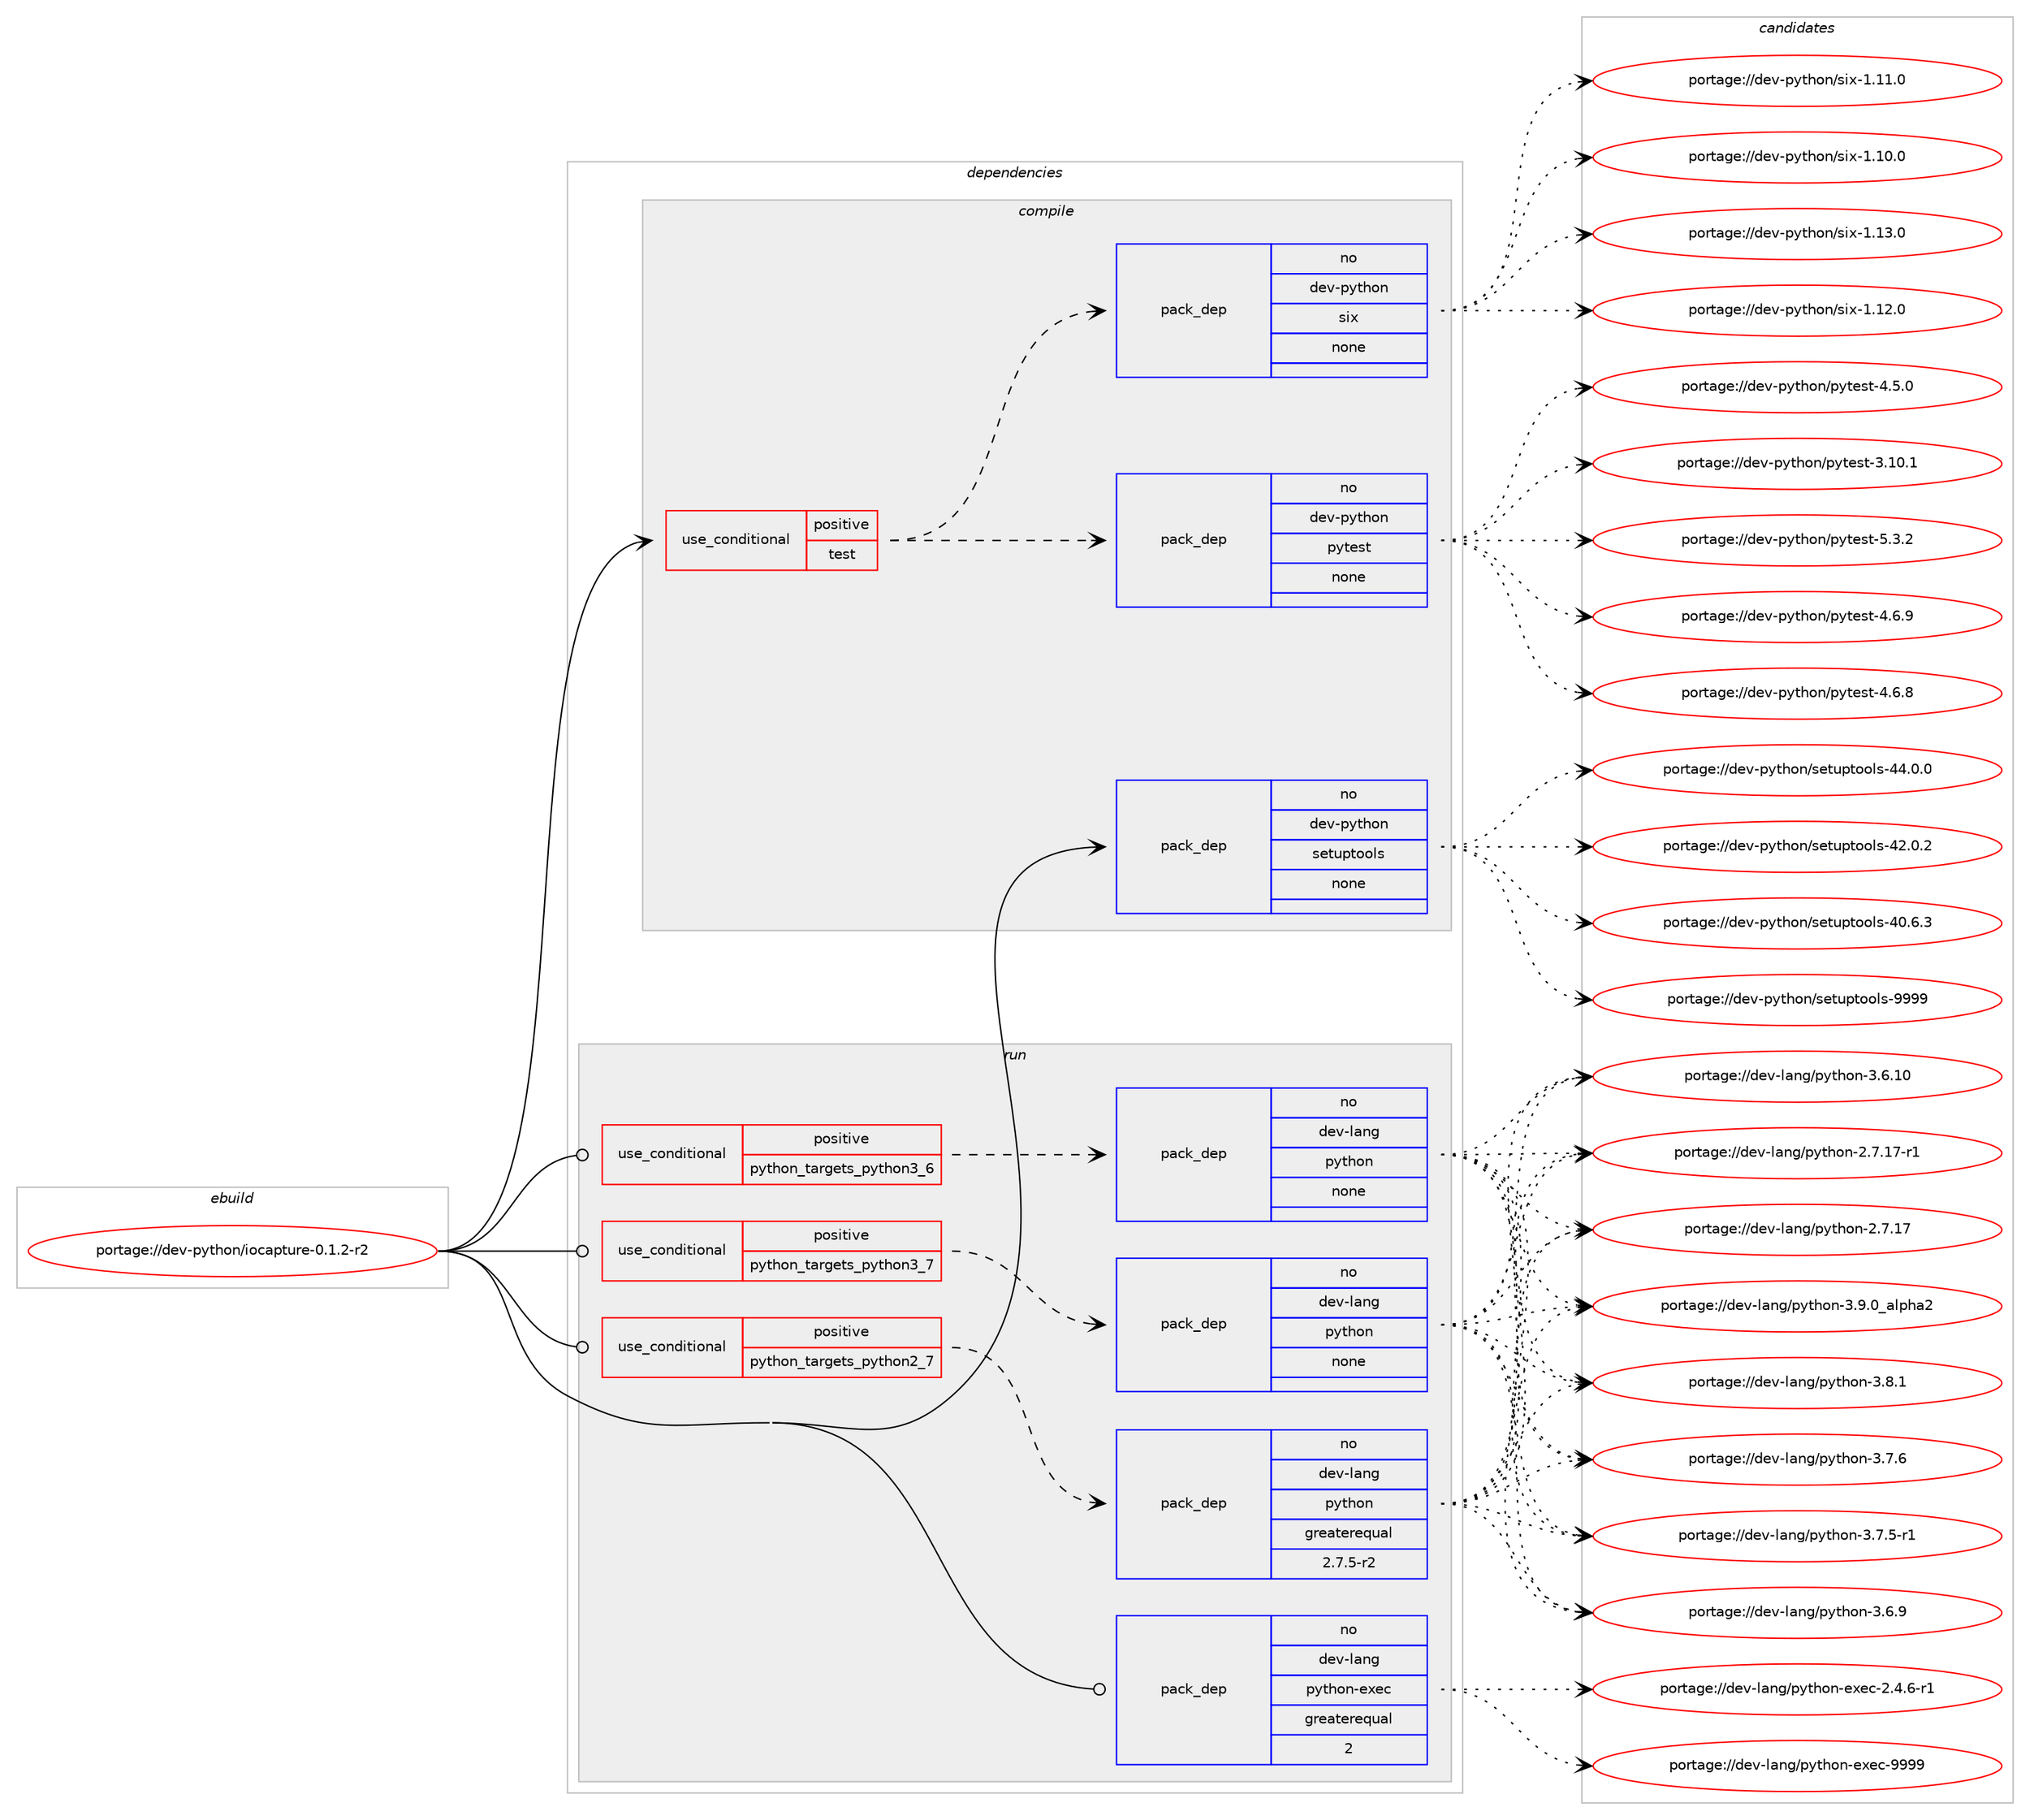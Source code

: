 digraph prolog {

# *************
# Graph options
# *************

newrank=true;
concentrate=true;
compound=true;
graph [rankdir=LR,fontname=Helvetica,fontsize=10,ranksep=1.5];#, ranksep=2.5, nodesep=0.2];
edge  [arrowhead=vee];
node  [fontname=Helvetica,fontsize=10];

# **********
# The ebuild
# **********

subgraph cluster_leftcol {
color=gray;
label=<<i>ebuild</i>>;
id [label="portage://dev-python/iocapture-0.1.2-r2", color=red, width=4, href="../dev-python/iocapture-0.1.2-r2.svg"];
}

# ****************
# The dependencies
# ****************

subgraph cluster_midcol {
color=gray;
label=<<i>dependencies</i>>;
subgraph cluster_compile {
fillcolor="#eeeeee";
style=filled;
label=<<i>compile</i>>;
subgraph cond114463 {
dependency455639 [label=<<TABLE BORDER="0" CELLBORDER="1" CELLSPACING="0" CELLPADDING="4"><TR><TD ROWSPAN="3" CELLPADDING="10">use_conditional</TD></TR><TR><TD>positive</TD></TR><TR><TD>test</TD></TR></TABLE>>, shape=none, color=red];
subgraph pack336193 {
dependency455640 [label=<<TABLE BORDER="0" CELLBORDER="1" CELLSPACING="0" CELLPADDING="4" WIDTH="220"><TR><TD ROWSPAN="6" CELLPADDING="30">pack_dep</TD></TR><TR><TD WIDTH="110">no</TD></TR><TR><TD>dev-python</TD></TR><TR><TD>pytest</TD></TR><TR><TD>none</TD></TR><TR><TD></TD></TR></TABLE>>, shape=none, color=blue];
}
dependency455639:e -> dependency455640:w [weight=20,style="dashed",arrowhead="vee"];
subgraph pack336194 {
dependency455641 [label=<<TABLE BORDER="0" CELLBORDER="1" CELLSPACING="0" CELLPADDING="4" WIDTH="220"><TR><TD ROWSPAN="6" CELLPADDING="30">pack_dep</TD></TR><TR><TD WIDTH="110">no</TD></TR><TR><TD>dev-python</TD></TR><TR><TD>six</TD></TR><TR><TD>none</TD></TR><TR><TD></TD></TR></TABLE>>, shape=none, color=blue];
}
dependency455639:e -> dependency455641:w [weight=20,style="dashed",arrowhead="vee"];
}
id:e -> dependency455639:w [weight=20,style="solid",arrowhead="vee"];
subgraph pack336195 {
dependency455642 [label=<<TABLE BORDER="0" CELLBORDER="1" CELLSPACING="0" CELLPADDING="4" WIDTH="220"><TR><TD ROWSPAN="6" CELLPADDING="30">pack_dep</TD></TR><TR><TD WIDTH="110">no</TD></TR><TR><TD>dev-python</TD></TR><TR><TD>setuptools</TD></TR><TR><TD>none</TD></TR><TR><TD></TD></TR></TABLE>>, shape=none, color=blue];
}
id:e -> dependency455642:w [weight=20,style="solid",arrowhead="vee"];
}
subgraph cluster_compileandrun {
fillcolor="#eeeeee";
style=filled;
label=<<i>compile and run</i>>;
}
subgraph cluster_run {
fillcolor="#eeeeee";
style=filled;
label=<<i>run</i>>;
subgraph cond114464 {
dependency455643 [label=<<TABLE BORDER="0" CELLBORDER="1" CELLSPACING="0" CELLPADDING="4"><TR><TD ROWSPAN="3" CELLPADDING="10">use_conditional</TD></TR><TR><TD>positive</TD></TR><TR><TD>python_targets_python2_7</TD></TR></TABLE>>, shape=none, color=red];
subgraph pack336196 {
dependency455644 [label=<<TABLE BORDER="0" CELLBORDER="1" CELLSPACING="0" CELLPADDING="4" WIDTH="220"><TR><TD ROWSPAN="6" CELLPADDING="30">pack_dep</TD></TR><TR><TD WIDTH="110">no</TD></TR><TR><TD>dev-lang</TD></TR><TR><TD>python</TD></TR><TR><TD>greaterequal</TD></TR><TR><TD>2.7.5-r2</TD></TR></TABLE>>, shape=none, color=blue];
}
dependency455643:e -> dependency455644:w [weight=20,style="dashed",arrowhead="vee"];
}
id:e -> dependency455643:w [weight=20,style="solid",arrowhead="odot"];
subgraph cond114465 {
dependency455645 [label=<<TABLE BORDER="0" CELLBORDER="1" CELLSPACING="0" CELLPADDING="4"><TR><TD ROWSPAN="3" CELLPADDING="10">use_conditional</TD></TR><TR><TD>positive</TD></TR><TR><TD>python_targets_python3_6</TD></TR></TABLE>>, shape=none, color=red];
subgraph pack336197 {
dependency455646 [label=<<TABLE BORDER="0" CELLBORDER="1" CELLSPACING="0" CELLPADDING="4" WIDTH="220"><TR><TD ROWSPAN="6" CELLPADDING="30">pack_dep</TD></TR><TR><TD WIDTH="110">no</TD></TR><TR><TD>dev-lang</TD></TR><TR><TD>python</TD></TR><TR><TD>none</TD></TR><TR><TD></TD></TR></TABLE>>, shape=none, color=blue];
}
dependency455645:e -> dependency455646:w [weight=20,style="dashed",arrowhead="vee"];
}
id:e -> dependency455645:w [weight=20,style="solid",arrowhead="odot"];
subgraph cond114466 {
dependency455647 [label=<<TABLE BORDER="0" CELLBORDER="1" CELLSPACING="0" CELLPADDING="4"><TR><TD ROWSPAN="3" CELLPADDING="10">use_conditional</TD></TR><TR><TD>positive</TD></TR><TR><TD>python_targets_python3_7</TD></TR></TABLE>>, shape=none, color=red];
subgraph pack336198 {
dependency455648 [label=<<TABLE BORDER="0" CELLBORDER="1" CELLSPACING="0" CELLPADDING="4" WIDTH="220"><TR><TD ROWSPAN="6" CELLPADDING="30">pack_dep</TD></TR><TR><TD WIDTH="110">no</TD></TR><TR><TD>dev-lang</TD></TR><TR><TD>python</TD></TR><TR><TD>none</TD></TR><TR><TD></TD></TR></TABLE>>, shape=none, color=blue];
}
dependency455647:e -> dependency455648:w [weight=20,style="dashed",arrowhead="vee"];
}
id:e -> dependency455647:w [weight=20,style="solid",arrowhead="odot"];
subgraph pack336199 {
dependency455649 [label=<<TABLE BORDER="0" CELLBORDER="1" CELLSPACING="0" CELLPADDING="4" WIDTH="220"><TR><TD ROWSPAN="6" CELLPADDING="30">pack_dep</TD></TR><TR><TD WIDTH="110">no</TD></TR><TR><TD>dev-lang</TD></TR><TR><TD>python-exec</TD></TR><TR><TD>greaterequal</TD></TR><TR><TD>2</TD></TR></TABLE>>, shape=none, color=blue];
}
id:e -> dependency455649:w [weight=20,style="solid",arrowhead="odot"];
}
}

# **************
# The candidates
# **************

subgraph cluster_choices {
rank=same;
color=gray;
label=<<i>candidates</i>>;

subgraph choice336193 {
color=black;
nodesep=1;
choice1001011184511212111610411111047112121116101115116455346514650 [label="portage://dev-python/pytest-5.3.2", color=red, width=4,href="../dev-python/pytest-5.3.2.svg"];
choice1001011184511212111610411111047112121116101115116455246544657 [label="portage://dev-python/pytest-4.6.9", color=red, width=4,href="../dev-python/pytest-4.6.9.svg"];
choice1001011184511212111610411111047112121116101115116455246544656 [label="portage://dev-python/pytest-4.6.8", color=red, width=4,href="../dev-python/pytest-4.6.8.svg"];
choice1001011184511212111610411111047112121116101115116455246534648 [label="portage://dev-python/pytest-4.5.0", color=red, width=4,href="../dev-python/pytest-4.5.0.svg"];
choice100101118451121211161041111104711212111610111511645514649484649 [label="portage://dev-python/pytest-3.10.1", color=red, width=4,href="../dev-python/pytest-3.10.1.svg"];
dependency455640:e -> choice1001011184511212111610411111047112121116101115116455346514650:w [style=dotted,weight="100"];
dependency455640:e -> choice1001011184511212111610411111047112121116101115116455246544657:w [style=dotted,weight="100"];
dependency455640:e -> choice1001011184511212111610411111047112121116101115116455246544656:w [style=dotted,weight="100"];
dependency455640:e -> choice1001011184511212111610411111047112121116101115116455246534648:w [style=dotted,weight="100"];
dependency455640:e -> choice100101118451121211161041111104711212111610111511645514649484649:w [style=dotted,weight="100"];
}
subgraph choice336194 {
color=black;
nodesep=1;
choice100101118451121211161041111104711510512045494649514648 [label="portage://dev-python/six-1.13.0", color=red, width=4,href="../dev-python/six-1.13.0.svg"];
choice100101118451121211161041111104711510512045494649504648 [label="portage://dev-python/six-1.12.0", color=red, width=4,href="../dev-python/six-1.12.0.svg"];
choice100101118451121211161041111104711510512045494649494648 [label="portage://dev-python/six-1.11.0", color=red, width=4,href="../dev-python/six-1.11.0.svg"];
choice100101118451121211161041111104711510512045494649484648 [label="portage://dev-python/six-1.10.0", color=red, width=4,href="../dev-python/six-1.10.0.svg"];
dependency455641:e -> choice100101118451121211161041111104711510512045494649514648:w [style=dotted,weight="100"];
dependency455641:e -> choice100101118451121211161041111104711510512045494649504648:w [style=dotted,weight="100"];
dependency455641:e -> choice100101118451121211161041111104711510512045494649494648:w [style=dotted,weight="100"];
dependency455641:e -> choice100101118451121211161041111104711510512045494649484648:w [style=dotted,weight="100"];
}
subgraph choice336195 {
color=black;
nodesep=1;
choice10010111845112121116104111110471151011161171121161111111081154557575757 [label="portage://dev-python/setuptools-9999", color=red, width=4,href="../dev-python/setuptools-9999.svg"];
choice100101118451121211161041111104711510111611711211611111110811545525246484648 [label="portage://dev-python/setuptools-44.0.0", color=red, width=4,href="../dev-python/setuptools-44.0.0.svg"];
choice100101118451121211161041111104711510111611711211611111110811545525046484650 [label="portage://dev-python/setuptools-42.0.2", color=red, width=4,href="../dev-python/setuptools-42.0.2.svg"];
choice100101118451121211161041111104711510111611711211611111110811545524846544651 [label="portage://dev-python/setuptools-40.6.3", color=red, width=4,href="../dev-python/setuptools-40.6.3.svg"];
dependency455642:e -> choice10010111845112121116104111110471151011161171121161111111081154557575757:w [style=dotted,weight="100"];
dependency455642:e -> choice100101118451121211161041111104711510111611711211611111110811545525246484648:w [style=dotted,weight="100"];
dependency455642:e -> choice100101118451121211161041111104711510111611711211611111110811545525046484650:w [style=dotted,weight="100"];
dependency455642:e -> choice100101118451121211161041111104711510111611711211611111110811545524846544651:w [style=dotted,weight="100"];
}
subgraph choice336196 {
color=black;
nodesep=1;
choice10010111845108971101034711212111610411111045514657464895971081121049750 [label="portage://dev-lang/python-3.9.0_alpha2", color=red, width=4,href="../dev-lang/python-3.9.0_alpha2.svg"];
choice100101118451089711010347112121116104111110455146564649 [label="portage://dev-lang/python-3.8.1", color=red, width=4,href="../dev-lang/python-3.8.1.svg"];
choice100101118451089711010347112121116104111110455146554654 [label="portage://dev-lang/python-3.7.6", color=red, width=4,href="../dev-lang/python-3.7.6.svg"];
choice1001011184510897110103471121211161041111104551465546534511449 [label="portage://dev-lang/python-3.7.5-r1", color=red, width=4,href="../dev-lang/python-3.7.5-r1.svg"];
choice100101118451089711010347112121116104111110455146544657 [label="portage://dev-lang/python-3.6.9", color=red, width=4,href="../dev-lang/python-3.6.9.svg"];
choice10010111845108971101034711212111610411111045514654464948 [label="portage://dev-lang/python-3.6.10", color=red, width=4,href="../dev-lang/python-3.6.10.svg"];
choice100101118451089711010347112121116104111110455046554649554511449 [label="portage://dev-lang/python-2.7.17-r1", color=red, width=4,href="../dev-lang/python-2.7.17-r1.svg"];
choice10010111845108971101034711212111610411111045504655464955 [label="portage://dev-lang/python-2.7.17", color=red, width=4,href="../dev-lang/python-2.7.17.svg"];
dependency455644:e -> choice10010111845108971101034711212111610411111045514657464895971081121049750:w [style=dotted,weight="100"];
dependency455644:e -> choice100101118451089711010347112121116104111110455146564649:w [style=dotted,weight="100"];
dependency455644:e -> choice100101118451089711010347112121116104111110455146554654:w [style=dotted,weight="100"];
dependency455644:e -> choice1001011184510897110103471121211161041111104551465546534511449:w [style=dotted,weight="100"];
dependency455644:e -> choice100101118451089711010347112121116104111110455146544657:w [style=dotted,weight="100"];
dependency455644:e -> choice10010111845108971101034711212111610411111045514654464948:w [style=dotted,weight="100"];
dependency455644:e -> choice100101118451089711010347112121116104111110455046554649554511449:w [style=dotted,weight="100"];
dependency455644:e -> choice10010111845108971101034711212111610411111045504655464955:w [style=dotted,weight="100"];
}
subgraph choice336197 {
color=black;
nodesep=1;
choice10010111845108971101034711212111610411111045514657464895971081121049750 [label="portage://dev-lang/python-3.9.0_alpha2", color=red, width=4,href="../dev-lang/python-3.9.0_alpha2.svg"];
choice100101118451089711010347112121116104111110455146564649 [label="portage://dev-lang/python-3.8.1", color=red, width=4,href="../dev-lang/python-3.8.1.svg"];
choice100101118451089711010347112121116104111110455146554654 [label="portage://dev-lang/python-3.7.6", color=red, width=4,href="../dev-lang/python-3.7.6.svg"];
choice1001011184510897110103471121211161041111104551465546534511449 [label="portage://dev-lang/python-3.7.5-r1", color=red, width=4,href="../dev-lang/python-3.7.5-r1.svg"];
choice100101118451089711010347112121116104111110455146544657 [label="portage://dev-lang/python-3.6.9", color=red, width=4,href="../dev-lang/python-3.6.9.svg"];
choice10010111845108971101034711212111610411111045514654464948 [label="portage://dev-lang/python-3.6.10", color=red, width=4,href="../dev-lang/python-3.6.10.svg"];
choice100101118451089711010347112121116104111110455046554649554511449 [label="portage://dev-lang/python-2.7.17-r1", color=red, width=4,href="../dev-lang/python-2.7.17-r1.svg"];
choice10010111845108971101034711212111610411111045504655464955 [label="portage://dev-lang/python-2.7.17", color=red, width=4,href="../dev-lang/python-2.7.17.svg"];
dependency455646:e -> choice10010111845108971101034711212111610411111045514657464895971081121049750:w [style=dotted,weight="100"];
dependency455646:e -> choice100101118451089711010347112121116104111110455146564649:w [style=dotted,weight="100"];
dependency455646:e -> choice100101118451089711010347112121116104111110455146554654:w [style=dotted,weight="100"];
dependency455646:e -> choice1001011184510897110103471121211161041111104551465546534511449:w [style=dotted,weight="100"];
dependency455646:e -> choice100101118451089711010347112121116104111110455146544657:w [style=dotted,weight="100"];
dependency455646:e -> choice10010111845108971101034711212111610411111045514654464948:w [style=dotted,weight="100"];
dependency455646:e -> choice100101118451089711010347112121116104111110455046554649554511449:w [style=dotted,weight="100"];
dependency455646:e -> choice10010111845108971101034711212111610411111045504655464955:w [style=dotted,weight="100"];
}
subgraph choice336198 {
color=black;
nodesep=1;
choice10010111845108971101034711212111610411111045514657464895971081121049750 [label="portage://dev-lang/python-3.9.0_alpha2", color=red, width=4,href="../dev-lang/python-3.9.0_alpha2.svg"];
choice100101118451089711010347112121116104111110455146564649 [label="portage://dev-lang/python-3.8.1", color=red, width=4,href="../dev-lang/python-3.8.1.svg"];
choice100101118451089711010347112121116104111110455146554654 [label="portage://dev-lang/python-3.7.6", color=red, width=4,href="../dev-lang/python-3.7.6.svg"];
choice1001011184510897110103471121211161041111104551465546534511449 [label="portage://dev-lang/python-3.7.5-r1", color=red, width=4,href="../dev-lang/python-3.7.5-r1.svg"];
choice100101118451089711010347112121116104111110455146544657 [label="portage://dev-lang/python-3.6.9", color=red, width=4,href="../dev-lang/python-3.6.9.svg"];
choice10010111845108971101034711212111610411111045514654464948 [label="portage://dev-lang/python-3.6.10", color=red, width=4,href="../dev-lang/python-3.6.10.svg"];
choice100101118451089711010347112121116104111110455046554649554511449 [label="portage://dev-lang/python-2.7.17-r1", color=red, width=4,href="../dev-lang/python-2.7.17-r1.svg"];
choice10010111845108971101034711212111610411111045504655464955 [label="portage://dev-lang/python-2.7.17", color=red, width=4,href="../dev-lang/python-2.7.17.svg"];
dependency455648:e -> choice10010111845108971101034711212111610411111045514657464895971081121049750:w [style=dotted,weight="100"];
dependency455648:e -> choice100101118451089711010347112121116104111110455146564649:w [style=dotted,weight="100"];
dependency455648:e -> choice100101118451089711010347112121116104111110455146554654:w [style=dotted,weight="100"];
dependency455648:e -> choice1001011184510897110103471121211161041111104551465546534511449:w [style=dotted,weight="100"];
dependency455648:e -> choice100101118451089711010347112121116104111110455146544657:w [style=dotted,weight="100"];
dependency455648:e -> choice10010111845108971101034711212111610411111045514654464948:w [style=dotted,weight="100"];
dependency455648:e -> choice100101118451089711010347112121116104111110455046554649554511449:w [style=dotted,weight="100"];
dependency455648:e -> choice10010111845108971101034711212111610411111045504655464955:w [style=dotted,weight="100"];
}
subgraph choice336199 {
color=black;
nodesep=1;
choice10010111845108971101034711212111610411111045101120101994557575757 [label="portage://dev-lang/python-exec-9999", color=red, width=4,href="../dev-lang/python-exec-9999.svg"];
choice10010111845108971101034711212111610411111045101120101994550465246544511449 [label="portage://dev-lang/python-exec-2.4.6-r1", color=red, width=4,href="../dev-lang/python-exec-2.4.6-r1.svg"];
dependency455649:e -> choice10010111845108971101034711212111610411111045101120101994557575757:w [style=dotted,weight="100"];
dependency455649:e -> choice10010111845108971101034711212111610411111045101120101994550465246544511449:w [style=dotted,weight="100"];
}
}

}

